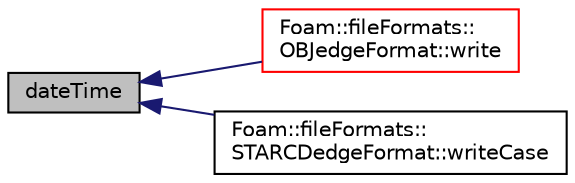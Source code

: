 digraph "dateTime"
{
  bgcolor="transparent";
  edge [fontname="Helvetica",fontsize="10",labelfontname="Helvetica",labelfontsize="10"];
  node [fontname="Helvetica",fontsize="10",shape=record];
  rankdir="LR";
  Node1 [label="dateTime",height=0.2,width=0.4,color="black", fillcolor="grey75", style="filled", fontcolor="black"];
  Node1 -> Node2 [dir="back",color="midnightblue",fontsize="10",style="solid",fontname="Helvetica"];
  Node2 [label="Foam::fileFormats::\lOBJedgeFormat::write",height=0.2,width=0.4,color="red",URL="$a01679.html#ac93279b51e2eb12dc1a54daf46bbca98",tooltip="Write surface mesh components by proxy. "];
  Node1 -> Node3 [dir="back",color="midnightblue",fontsize="10",style="solid",fontname="Helvetica"];
  Node3 [label="Foam::fileFormats::\lSTARCDedgeFormat::writeCase",height=0.2,width=0.4,color="black",URL="$a02419.html#ae2250c1038a57f9979aa4549c61a8287"];
}
